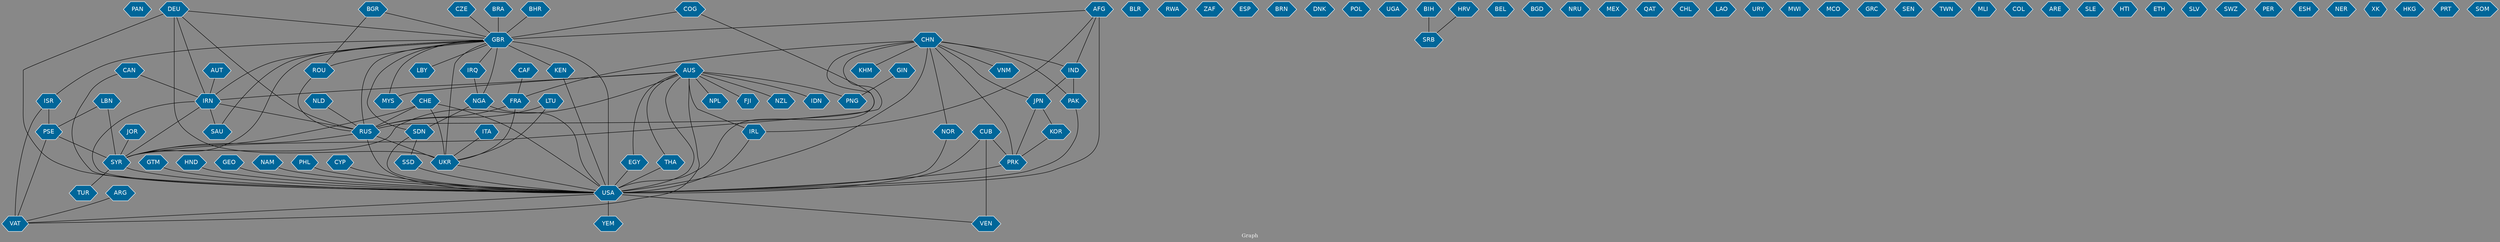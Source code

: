 // Countries together in item graph
graph {
	graph [bgcolor="#888888" fontcolor=white fontsize=12 label="Graph" outputorder=edgesfirst overlap=prism]
	node [color=white fillcolor="#006699" fontcolor=white fontname=Helvetica shape=hexagon style=filled]
	edge [arrowhead=open color=black fontcolor=white fontname=Courier fontsize=12]
		PAN [label=PAN]
		ISR [label=ISR]
		VAT [label=VAT]
		PSE [label=PSE]
		NGA [label=NGA]
		KHM [label=KHM]
		USA [label=USA]
		BLR [label=BLR]
		AUS [label=AUS]
		TUR [label=TUR]
		IND [label=IND]
		PAK [label=PAK]
		THA [label=THA]
		RWA [label=RWA]
		RUS [label=RUS]
		UKR [label=UKR]
		LTU [label=LTU]
		CHN [label=CHN]
		ZAF [label=ZAF]
		JPN [label=JPN]
		GBR [label=GBR]
		IRN [label=IRN]
		ESP [label=ESP]
		NZL [label=NZL]
		AFG [label=AFG]
		NOR [label=NOR]
		BRN [label=BRN]
		FRA [label=FRA]
		SDN [label=SDN]
		CUB [label=CUB]
		PRK [label=PRK]
		KOR [label=KOR]
		SYR [label=SYR]
		DNK [label=DNK]
		IDN [label=IDN]
		CHE [label=CHE]
		POL [label=POL]
		EGY [label=EGY]
		COG [label=COG]
		KEN [label=KEN]
		UGA [label=UGA]
		IRL [label=IRL]
		BIH [label=BIH]
		GTM [label=GTM]
		JOR [label=JOR]
		ITA [label=ITA]
		BEL [label=BEL]
		DEU [label=DEU]
		ARG [label=ARG]
		BGD [label=BGD]
		LBY [label=LBY]
		MYS [label=MYS]
		NRU [label=NRU]
		SRB [label=SRB]
		HRV [label=HRV]
		PNG [label=PNG]
		NPL [label=NPL]
		HND [label=HND]
		NLD [label=NLD]
		MEX [label=MEX]
		VEN [label=VEN]
		SAU [label=SAU]
		QAT [label=QAT]
		CHL [label=CHL]
		LAO [label=LAO]
		URY [label=URY]
		GEO [label=GEO]
		IRQ [label=IRQ]
		BRA [label=BRA]
		VNM [label=VNM]
		BHR [label=BHR]
		SSD [label=SSD]
		MWI [label=MWI]
		LBN [label=LBN]
		MCO [label=MCO]
		NAM [label=NAM]
		GRC [label=GRC]
		SEN [label=SEN]
		TWN [label=TWN]
		BGR [label=BGR]
		ROU [label=ROU]
		CAF [label=CAF]
		MLI [label=MLI]
		CAN [label=CAN]
		PHL [label=PHL]
		COL [label=COL]
		ARE [label=ARE]
		CZE [label=CZE]
		SLE [label=SLE]
		CYP [label=CYP]
		HTI [label=HTI]
		YEM [label=YEM]
		FJI [label=FJI]
		ETH [label=ETH]
		SLV [label=SLV]
		SWZ [label=SWZ]
		PER [label=PER]
		ESH [label=ESH]
		NER [label=NER]
		XK [label=XK]
		HKG [label=HKG]
		AUT [label=AUT]
		PRT [label=PRT]
		SOM [label=SOM]
		GIN [label=GIN]
			GBR -- IRN [weight=3]
			SYR -- TUR [weight=1]
			USA -- VAT [weight=1]
			CHE -- RUS [weight=3]
			LTU -- RUS [weight=1]
			CAF -- FRA [weight=1]
			CAN -- USA [weight=1]
			AUS -- VAT [weight=1]
			THA -- USA [weight=2]
			IND -- JPN [weight=1]
			CHE -- SYR [weight=1]
			GBR -- KEN [weight=3]
			BIH -- SRB [weight=4]
			GBR -- ROU [weight=1]
			AFG -- GBR [weight=1]
			JOR -- SYR [weight=2]
			ISR -- VAT [weight=6]
			DEU -- GBR [weight=1]
			PHL -- USA [weight=1]
			AFG -- USA [weight=13]
			ARG -- VAT [weight=1]
			CHE -- USA [weight=1]
			PSE -- VAT [weight=3]
			HRV -- SRB [weight=1]
			CHN -- PRK [weight=2]
			CZE -- GBR [weight=1]
			SDN -- SSD [weight=9]
			USA -- YEM [weight=3]
			ITA -- UKR [weight=2]
			AUT -- IRN [weight=1]
			PRK -- USA [weight=4]
			KOR -- PRK [weight=3]
			AUS -- EGY [weight=1]
			NGA -- USA [weight=13]
			DEU -- RUS [weight=1]
			CHN -- USA [weight=12]
			GTM -- USA [weight=1]
			AUS -- USA [weight=2]
			AUS -- THA [weight=1]
			RUS -- SYR [weight=2]
			BRA -- GBR [weight=2]
			CHN -- IND [weight=3]
			GBR -- ISR [weight=1]
			GBR -- LBY [weight=1]
			AUS -- IRL [weight=2]
			JPN -- PRK [weight=1]
			EGY -- USA [weight=3]
			CHN -- JPN [weight=1]
			LBN -- PSE [weight=1]
			UKR -- USA [weight=10]
			LBN -- SYR [weight=3]
			GEO -- USA [weight=1]
			GBR -- RUS [weight=1]
			IRN -- SYR [weight=2]
			AUS -- IDN [weight=5]
			NAM -- USA [weight=1]
			KEN -- USA [weight=1]
			AUS -- NPL [weight=2]
			AUS -- PNG [weight=1]
			GBR -- SYR [weight=2]
			AFG -- IND [weight=1]
			GBR -- SDN [weight=1]
			IRN -- RUS [weight=1]
			GIN -- PNG [weight=1]
			ISR -- PSE [weight=7]
			HND -- USA [weight=2]
			IND -- PAK [weight=6]
			PAK -- USA [weight=2]
			CUB -- USA [weight=6]
			CHN -- KHM [weight=2]
			BHR -- GBR [weight=1]
			NLD -- RUS [weight=2]
			CHN -- FRA [weight=1]
			CAN -- IRN [weight=1]
			LTU -- UKR [weight=1]
			AUS -- NZL [weight=1]
			IRQ -- NGA [weight=1]
			DEU -- IRN [weight=1]
			SSD -- USA [weight=2]
			GBR -- SAU [weight=1]
			RUS -- UKR [weight=70]
			FRA -- RUS [weight=1]
			IRN -- USA [weight=3]
			IRN -- SAU [weight=1]
			GBR -- USA [weight=10]
			SDN -- USA [weight=2]
			CUB -- VEN [weight=2]
			AUS -- IRN [weight=1]
			SYR -- USA [weight=3]
			DEU -- UKR [weight=4]
			AUS -- FJI [weight=1]
			COG -- USA [weight=1]
			PSE -- SYR [weight=1]
			COG -- GBR [weight=1]
			JPN -- KOR [weight=1]
			AUS -- SYR [weight=4]
			NGA -- SDN [weight=1]
			IRL -- USA [weight=3]
			GBR -- IRQ [weight=1]
			BGR -- GBR [weight=1]
			NOR -- USA [weight=1]
			GBR -- UKR [weight=2]
			CHN -- RUS [weight=5]
			RUS -- USA [weight=10]
			CHE -- UKR [weight=3]
			DEU -- USA [weight=3]
			BGR -- ROU [weight=1]
			USA -- VEN [weight=1]
			CYP -- USA [weight=1]
			GBR -- NGA [weight=8]
			ROU -- RUS [weight=1]
			CUB -- PRK [weight=1]
			CHN -- SYR [weight=1]
			CHN -- VNM [weight=8]
			CHN -- NOR [weight=1]
			CHN -- PAK [weight=1]
			GBR -- MYS [weight=1]
			FRA -- UKR [weight=1]
			AFG -- IRL [weight=1]
			AUS -- MYS [weight=1]
}